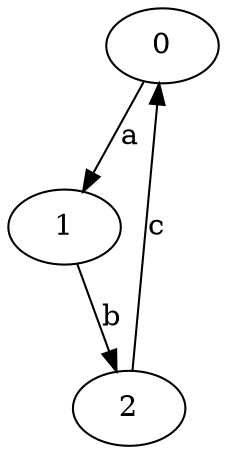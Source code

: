 digraph  {
0 [is_start=True, is_final=True];
1;
2;
0 -> 1  [label=a];
1 -> 2  [label=b];
2 -> 0  [label=c];
}
